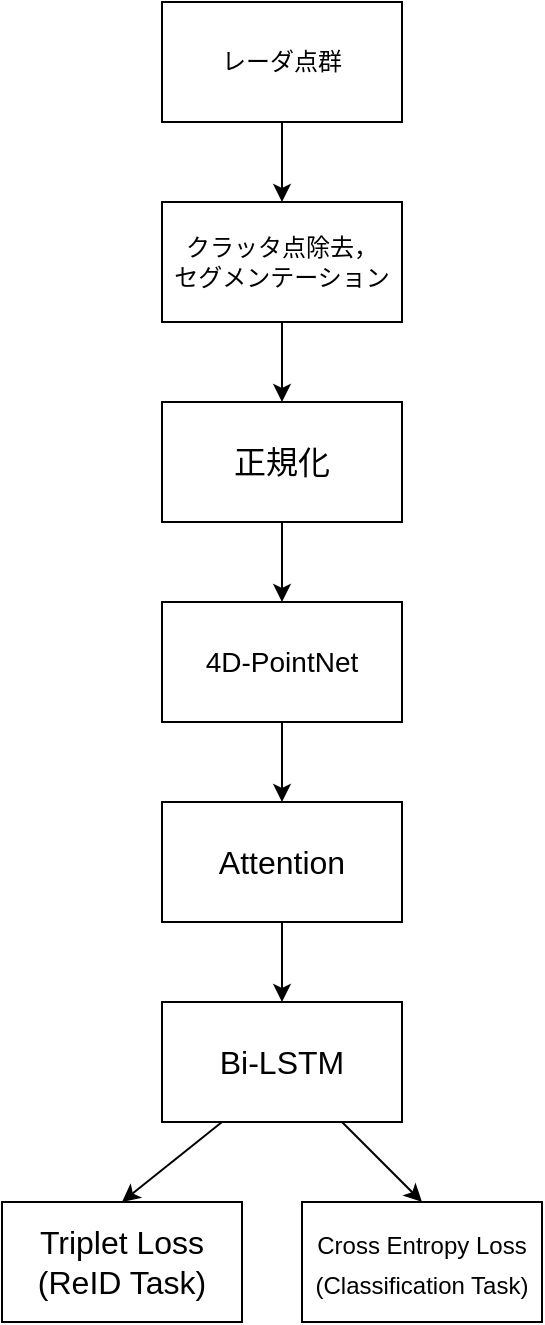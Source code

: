 <mxfile>
    <diagram id="5nShpPYtkyRTrOu4oApf" name="Page-1">
        <mxGraphModel dx="1083" dy="518" grid="1" gridSize="10" guides="1" tooltips="1" connect="1" arrows="1" fold="1" page="1" pageScale="1" pageWidth="827" pageHeight="1169" math="0" shadow="0">
            <root>
                <mxCell id="0"/>
                <mxCell id="1" parent="0"/>
                <mxCell id="4" value="" style="edgeStyle=none;html=1;fontSize=16;" parent="1" source="2" target="3" edge="1">
                    <mxGeometry relative="1" as="geometry"/>
                </mxCell>
                <mxCell id="2" value="&lt;font style=&quot;font-size: 16px&quot;&gt;正規化&lt;/font&gt;" style="rounded=0;whiteSpace=wrap;html=1;" parent="1" vertex="1">
                    <mxGeometry x="400" y="200" width="120" height="60" as="geometry"/>
                </mxCell>
                <mxCell id="14" value="" style="edgeStyle=none;html=1;fontSize=16;" parent="1" source="3" target="13" edge="1">
                    <mxGeometry relative="1" as="geometry"/>
                </mxCell>
                <mxCell id="3" value="&lt;font style=&quot;font-size: 14px&quot;&gt;4D-PointNet&lt;/font&gt;" style="whiteSpace=wrap;html=1;rounded=0;" parent="1" vertex="1">
                    <mxGeometry x="400" y="300" width="120" height="60" as="geometry"/>
                </mxCell>
                <mxCell id="7" style="edgeStyle=none;html=1;exitX=0.5;exitY=1;exitDx=0;exitDy=0;entryX=0.5;entryY=0;entryDx=0;entryDy=0;fontSize=16;" parent="1" source="5" target="2" edge="1">
                    <mxGeometry relative="1" as="geometry"/>
                </mxCell>
                <mxCell id="5" value="クラッタ点除去，&lt;br&gt;セグメンテーション" style="whiteSpace=wrap;html=1;rounded=0;" parent="1" vertex="1">
                    <mxGeometry x="400" y="100" width="120" height="60" as="geometry"/>
                </mxCell>
                <mxCell id="21" value="" style="edgeStyle=none;html=1;" parent="1" source="11" target="5" edge="1">
                    <mxGeometry relative="1" as="geometry"/>
                </mxCell>
                <mxCell id="11" value="&lt;span&gt;レーダ点群&lt;/span&gt;" style="whiteSpace=wrap;html=1;rounded=0;" parent="1" vertex="1">
                    <mxGeometry x="400" width="120" height="60" as="geometry"/>
                </mxCell>
                <mxCell id="16" value="" style="edgeStyle=none;html=1;fontSize=14;" parent="1" source="13" target="15" edge="1">
                    <mxGeometry relative="1" as="geometry"/>
                </mxCell>
                <mxCell id="13" value="&lt;font style=&quot;font-size: 16px&quot;&gt;Attention&lt;/font&gt;" style="whiteSpace=wrap;html=1;rounded=0;" parent="1" vertex="1">
                    <mxGeometry x="400" y="400" width="120" height="60" as="geometry"/>
                </mxCell>
                <mxCell id="22" style="edgeStyle=none;html=1;exitX=0.25;exitY=1;exitDx=0;exitDy=0;entryX=0.5;entryY=0;entryDx=0;entryDy=0;" edge="1" parent="1" source="15" target="19">
                    <mxGeometry relative="1" as="geometry"/>
                </mxCell>
                <mxCell id="23" style="edgeStyle=none;html=1;exitX=0.75;exitY=1;exitDx=0;exitDy=0;entryX=0.5;entryY=0;entryDx=0;entryDy=0;" edge="1" parent="1" source="15" target="20">
                    <mxGeometry relative="1" as="geometry"/>
                </mxCell>
                <mxCell id="15" value="&lt;font style=&quot;font-size: 16px&quot;&gt;Bi-LSTM&lt;/font&gt;" style="whiteSpace=wrap;html=1;rounded=0;" parent="1" vertex="1">
                    <mxGeometry x="400" y="500" width="120" height="60" as="geometry"/>
                </mxCell>
                <mxCell id="19" value="Triplet Loss&lt;br&gt;(ReID Task)" style="rounded=0;whiteSpace=wrap;html=1;fontSize=16;" parent="1" vertex="1">
                    <mxGeometry x="320" y="600" width="120" height="60" as="geometry"/>
                </mxCell>
                <mxCell id="20" value="&lt;font style=&quot;font-size: 12px&quot;&gt;&lt;span&gt;Cross Entropy Loss&lt;/span&gt;&lt;br&gt;&lt;font style=&quot;font-size: 12px&quot;&gt;(Classification Task)&lt;/font&gt;&lt;br&gt;&lt;/font&gt;" style="rounded=0;whiteSpace=wrap;html=1;fontSize=16;" parent="1" vertex="1">
                    <mxGeometry x="470" y="600" width="120" height="60" as="geometry"/>
                </mxCell>
            </root>
        </mxGraphModel>
    </diagram>
</mxfile>
